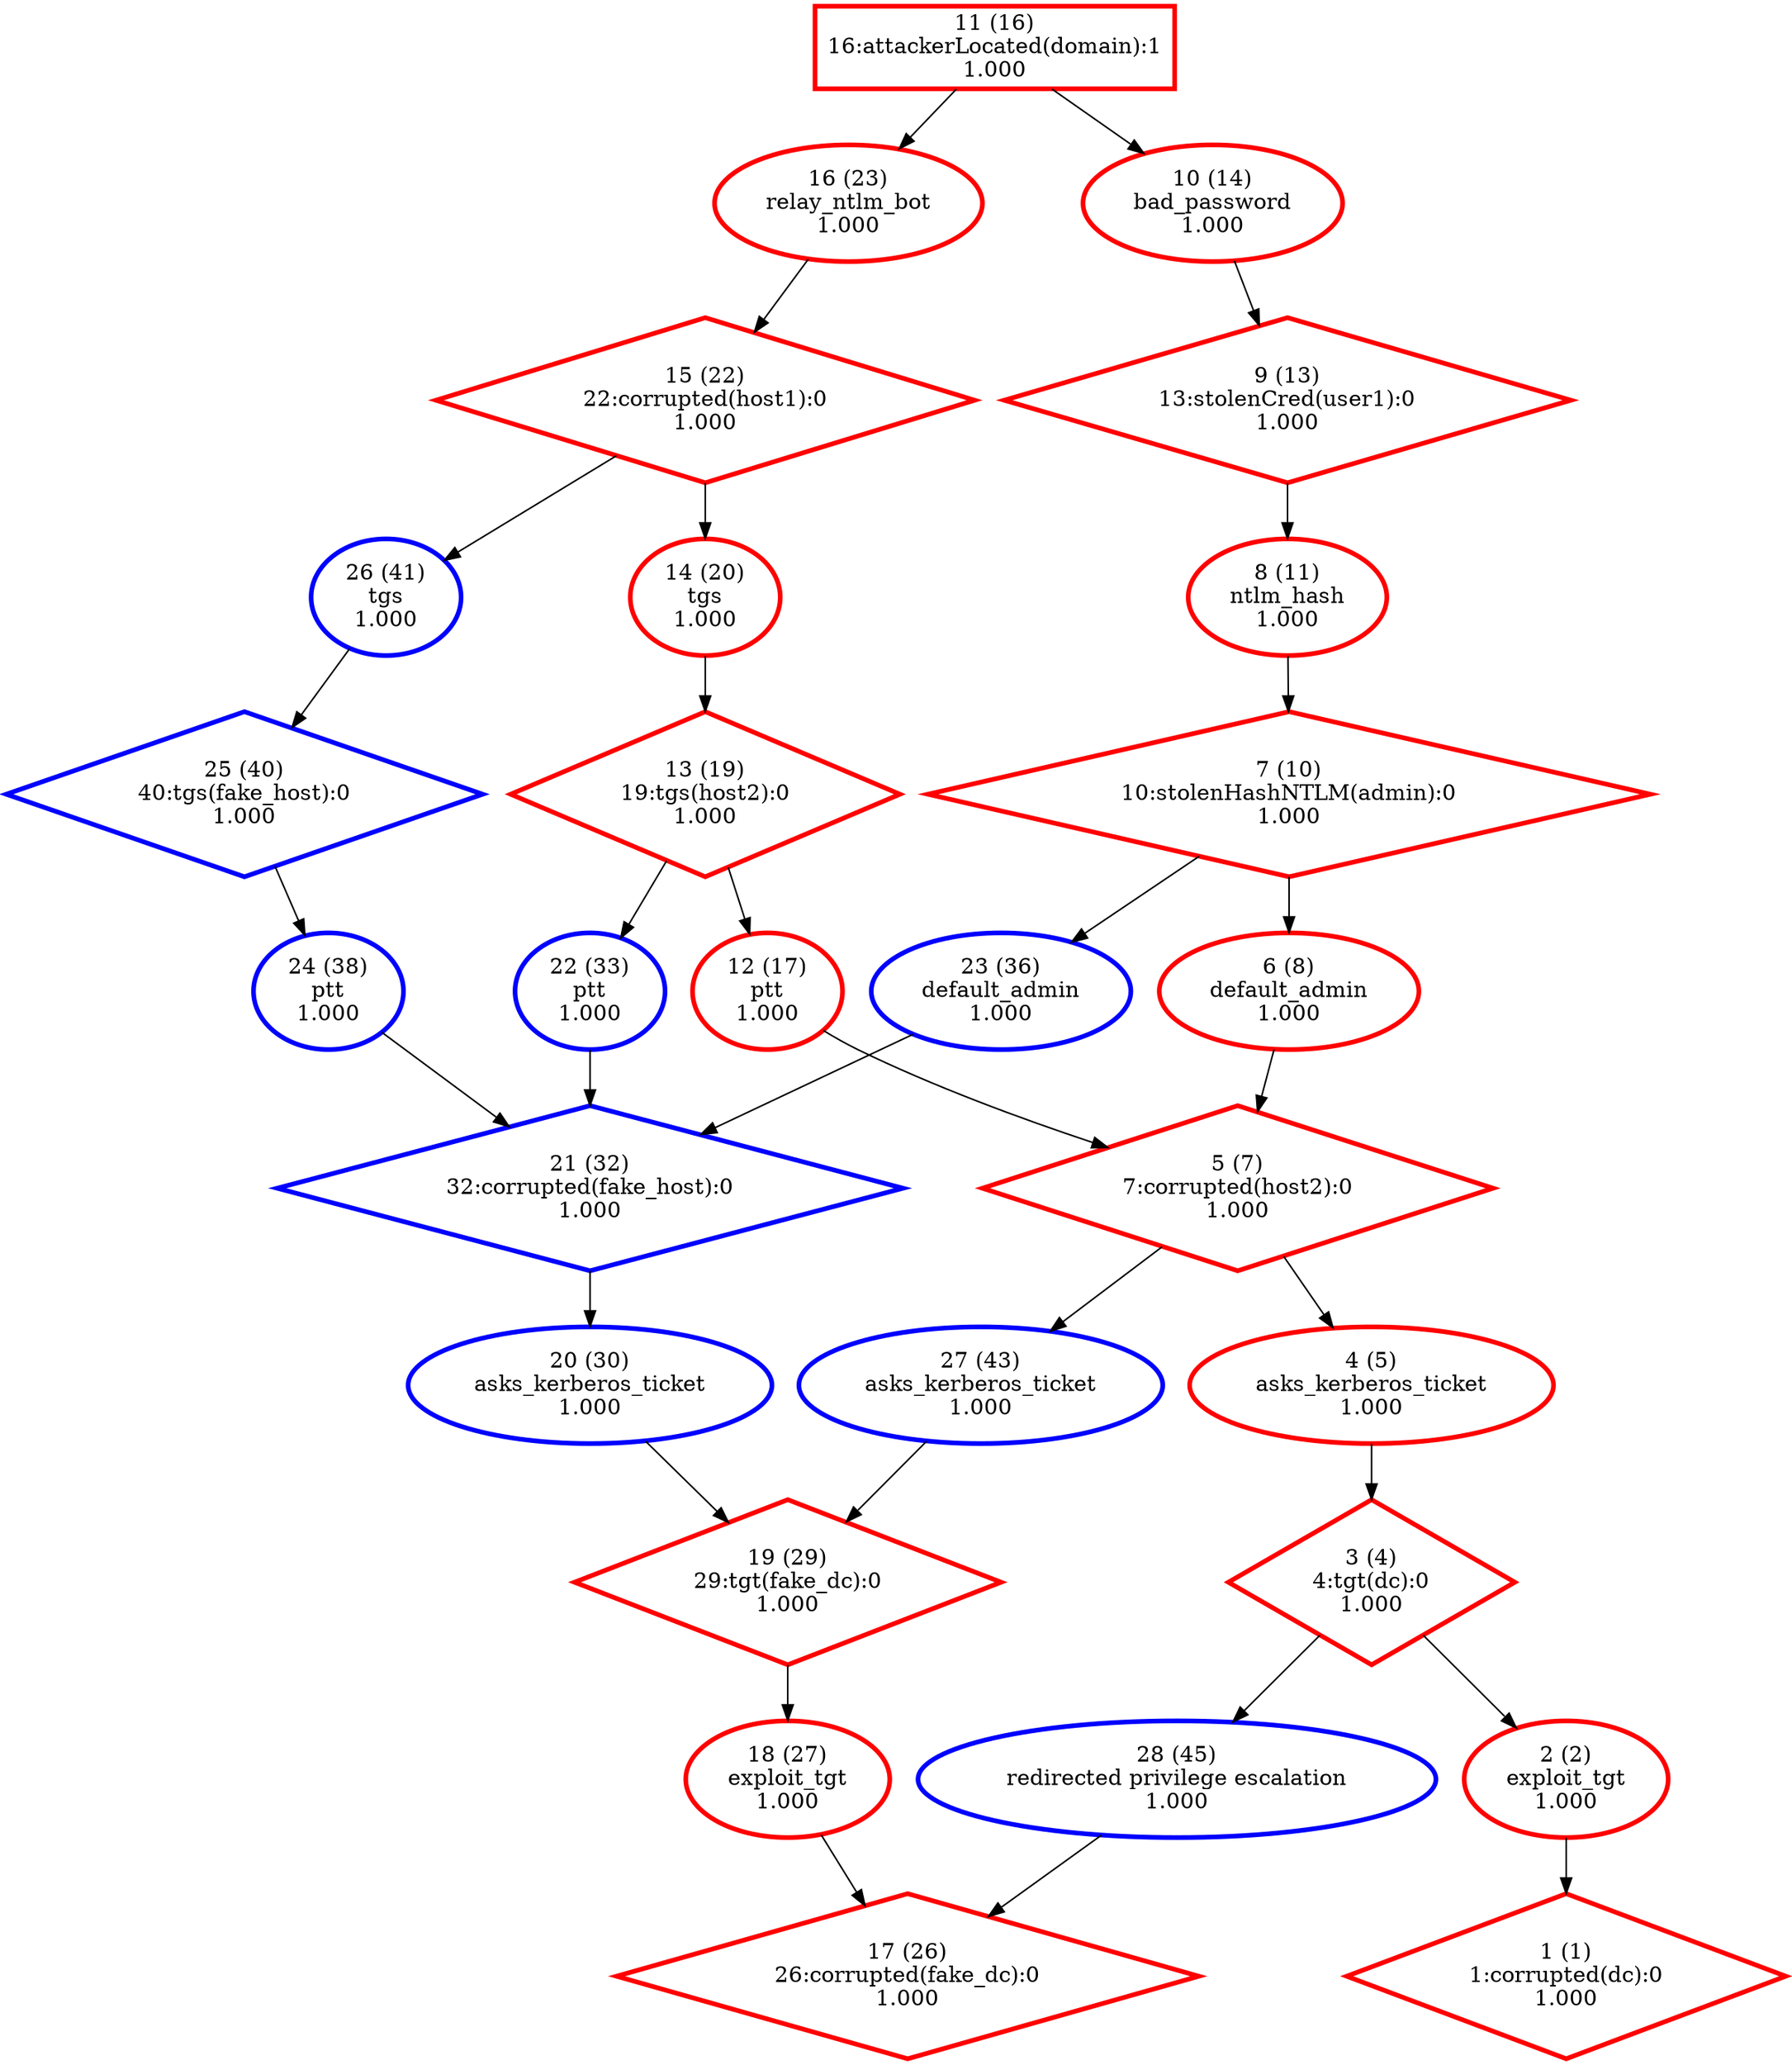 digraph G {
  1 [label="1 (1)\n1:corrupted(dc):0\n1.000", color="#FF0000", penwidth=3, shape="diamond"];
  2 [label="2 (2)\nexploit_tgt\n1.000", color="#FF0000", penwidth=3, shape="ellipse"];
  3 [label="3 (4)\n4:tgt(dc):0\n1.000", color="#FF0000", penwidth=3, shape="diamond"];
  4 [label="4 (5)\nasks_kerberos_ticket\n1.000", color="#FF0000", penwidth=3, shape="ellipse"];
  5 [label="5 (7)\n7:corrupted(host2):0\n1.000", color="#FF0000", penwidth=3, shape="diamond"];
  6 [label="6 (8)\ndefault_admin\n1.000", color="#FF0000", penwidth=3, shape="ellipse"];
  7 [label="7 (10)\n10:stolenHashNTLM(admin):0\n1.000", color="#FF0000", penwidth=3, shape="diamond"];
  8 [label="8 (11)\nntlm_hash\n1.000", color="#FF0000", penwidth=3, shape="ellipse"];
  9 [label="9 (13)\n13:stolenCred(user1):0\n1.000", color="#FF0000", penwidth=3, shape="diamond"];
  10 [label="10 (14)\nbad_password\n1.000", color="#FF0000", penwidth=3, shape="ellipse"];
  11 [label="11 (16)\n16:attackerLocated(domain):1\n1.000", color="#FF0000", penwidth=3, shape="box"];
  12 [label="12 (17)\nptt\n1.000", color="#FF0000", penwidth=3, shape="ellipse"];
  13 [label="13 (19)\n19:tgs(host2):0\n1.000", color="#FF0000", penwidth=3, shape="diamond"];
  14 [label="14 (20)\ntgs\n1.000", color="#FF0000", penwidth=3, shape="ellipse"];
  15 [label="15 (22)\n22:corrupted(host1):0\n1.000", color="#FF0000", penwidth=3, shape="diamond"];
  16 [label="16 (23)\nrelay_ntlm_bot\n1.000", color="#FF0000", penwidth=3, shape="ellipse"];
  17 [label="17 (26)\n26:corrupted(fake_dc):0\n1.000", color="#FF0000", penwidth=3, shape="diamond"];
  18 [label="18 (27)\nexploit_tgt\n1.000", color="#FF0000", penwidth=3, shape="ellipse"];
  19 [label="19 (29)\n29:tgt(fake_dc):0\n1.000", color="#FF0000", penwidth=3, shape="diamond"];
  20 [label="20 (30)\nasks_kerberos_ticket\n1.000", color="blue", penwidth=3, shape="ellipse"];
  21 [label="21 (32)\n32:corrupted(fake_host):0\n1.000", color="blue", penwidth=3, shape="diamond"];
  22 [label="22 (33)\nptt\n1.000", color="blue", penwidth=3, shape="ellipse"];
  23 [label="23 (36)\ndefault_admin\n1.000", color="blue", penwidth=3, shape="ellipse"];
  24 [label="24 (38)\nptt\n1.000", color="blue", penwidth=3, shape="ellipse"];
  25 [label="25 (40)\n40:tgs(fake_host):0\n1.000", color="blue", penwidth=3, shape="diamond"];
  26 [label="26 (41)\ntgs\n1.000", color="blue", penwidth=3, shape="ellipse"];
  27 [label="27 (43)\nasks_kerberos_ticket\n1.000", color="blue", penwidth=3, shape="ellipse"];
  28 [label="28 (45)\nredirected privilege escalation\n1.000", color="blue", penwidth=3, shape="ellipse"];
  "11" -> "10";
  "11" -> "16";
  "10" -> "9";
  "9" -> "8";
  "8" -> "7";
  "7" -> "6";
  "7" -> "23";
  "6" -> "5";
  "5" -> "4";
  "5" -> "27";
  "16" -> "15";
  "15" -> "14";
  "15" -> "26";
  "14" -> "13";
  "13" -> "12";
  "13" -> "22";
  "12" -> "5";
  "4" -> "3";
  "3" -> "2";
  "3" -> "28";
  "2" -> "1";
  "22" -> "21";
  "21" -> "20";
  "23" -> "21";
  "26" -> "25";
  "25" -> "24";
  "24" -> "21";
  "20" -> "19";
  "19" -> "18";
  "27" -> "19";
  "18" -> "17";
  "28" -> "17";
}